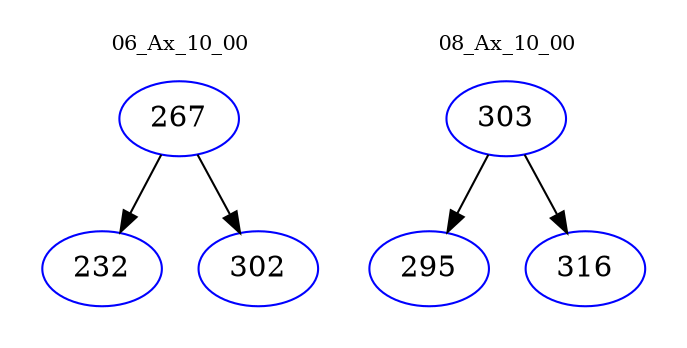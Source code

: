 digraph{
subgraph cluster_0 {
color = white
label = "06_Ax_10_00";
fontsize=10;
T0_267 [label="267", color="blue"]
T0_267 -> T0_232 [color="black"]
T0_232 [label="232", color="blue"]
T0_267 -> T0_302 [color="black"]
T0_302 [label="302", color="blue"]
}
subgraph cluster_1 {
color = white
label = "08_Ax_10_00";
fontsize=10;
T1_303 [label="303", color="blue"]
T1_303 -> T1_295 [color="black"]
T1_295 [label="295", color="blue"]
T1_303 -> T1_316 [color="black"]
T1_316 [label="316", color="blue"]
}
}
